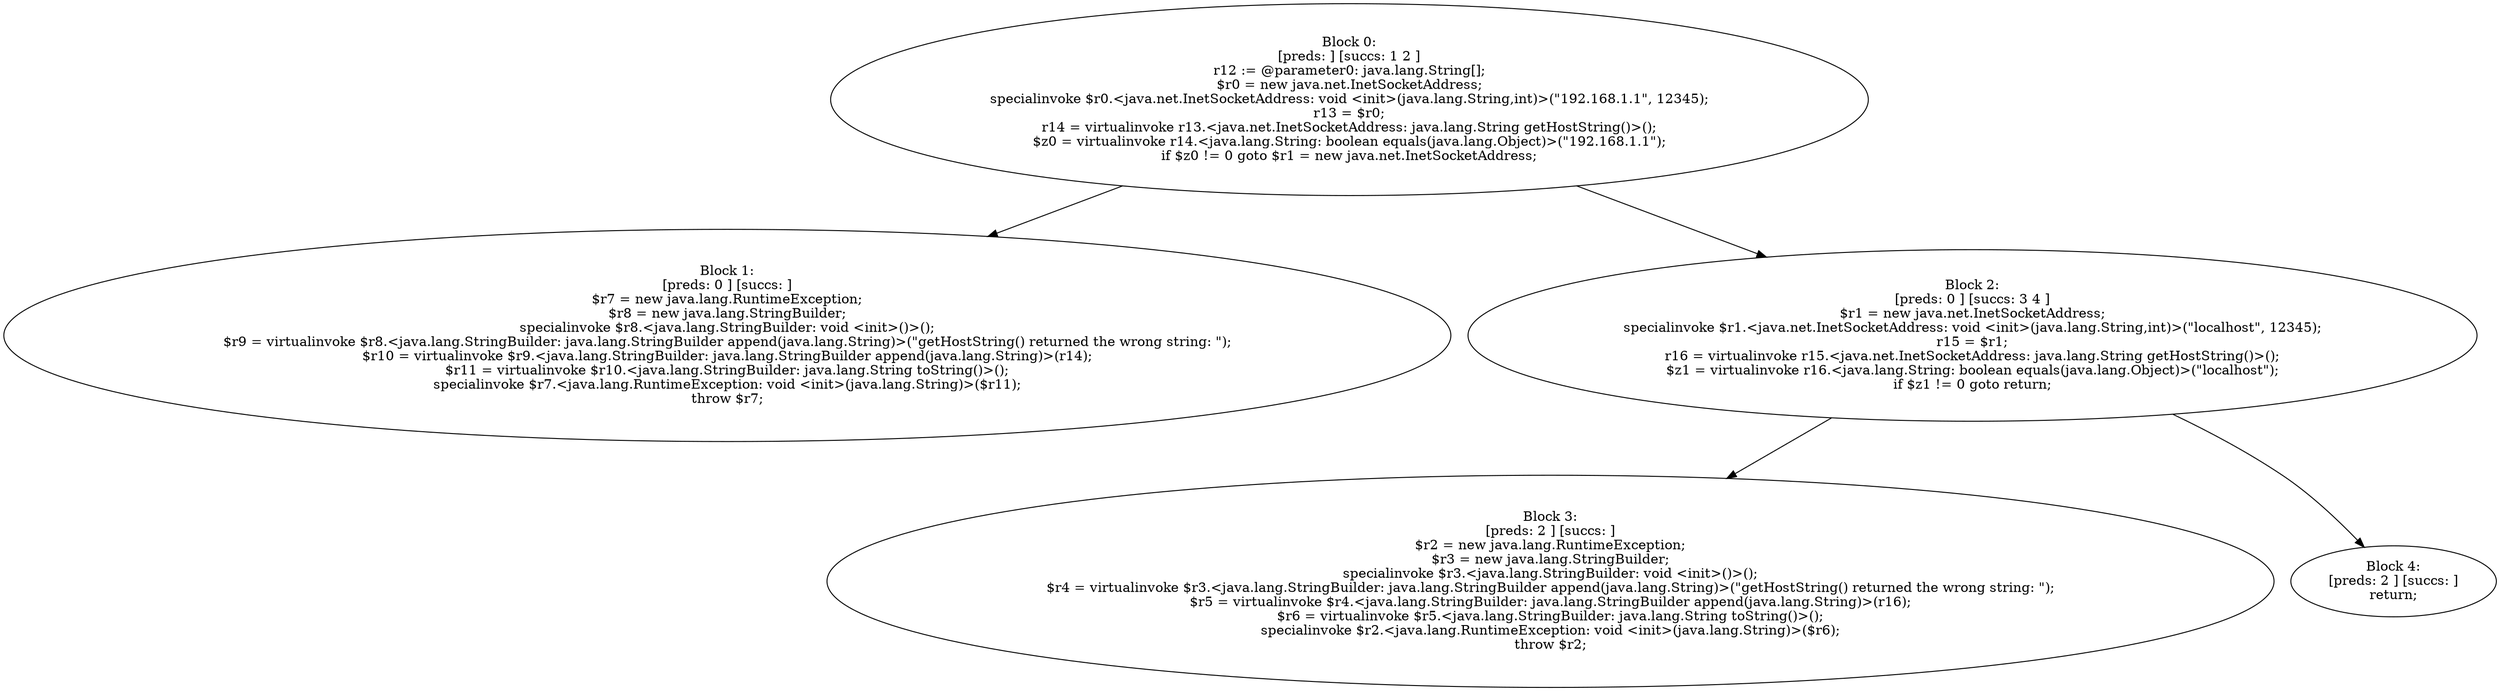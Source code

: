 digraph "unitGraph" {
    "Block 0:
[preds: ] [succs: 1 2 ]
r12 := @parameter0: java.lang.String[];
$r0 = new java.net.InetSocketAddress;
specialinvoke $r0.<java.net.InetSocketAddress: void <init>(java.lang.String,int)>(\"192.168.1.1\", 12345);
r13 = $r0;
r14 = virtualinvoke r13.<java.net.InetSocketAddress: java.lang.String getHostString()>();
$z0 = virtualinvoke r14.<java.lang.String: boolean equals(java.lang.Object)>(\"192.168.1.1\");
if $z0 != 0 goto $r1 = new java.net.InetSocketAddress;
"
    "Block 1:
[preds: 0 ] [succs: ]
$r7 = new java.lang.RuntimeException;
$r8 = new java.lang.StringBuilder;
specialinvoke $r8.<java.lang.StringBuilder: void <init>()>();
$r9 = virtualinvoke $r8.<java.lang.StringBuilder: java.lang.StringBuilder append(java.lang.String)>(\"getHostString() returned the wrong string: \");
$r10 = virtualinvoke $r9.<java.lang.StringBuilder: java.lang.StringBuilder append(java.lang.String)>(r14);
$r11 = virtualinvoke $r10.<java.lang.StringBuilder: java.lang.String toString()>();
specialinvoke $r7.<java.lang.RuntimeException: void <init>(java.lang.String)>($r11);
throw $r7;
"
    "Block 2:
[preds: 0 ] [succs: 3 4 ]
$r1 = new java.net.InetSocketAddress;
specialinvoke $r1.<java.net.InetSocketAddress: void <init>(java.lang.String,int)>(\"localhost\", 12345);
r15 = $r1;
r16 = virtualinvoke r15.<java.net.InetSocketAddress: java.lang.String getHostString()>();
$z1 = virtualinvoke r16.<java.lang.String: boolean equals(java.lang.Object)>(\"localhost\");
if $z1 != 0 goto return;
"
    "Block 3:
[preds: 2 ] [succs: ]
$r2 = new java.lang.RuntimeException;
$r3 = new java.lang.StringBuilder;
specialinvoke $r3.<java.lang.StringBuilder: void <init>()>();
$r4 = virtualinvoke $r3.<java.lang.StringBuilder: java.lang.StringBuilder append(java.lang.String)>(\"getHostString() returned the wrong string: \");
$r5 = virtualinvoke $r4.<java.lang.StringBuilder: java.lang.StringBuilder append(java.lang.String)>(r16);
$r6 = virtualinvoke $r5.<java.lang.StringBuilder: java.lang.String toString()>();
specialinvoke $r2.<java.lang.RuntimeException: void <init>(java.lang.String)>($r6);
throw $r2;
"
    "Block 4:
[preds: 2 ] [succs: ]
return;
"
    "Block 0:
[preds: ] [succs: 1 2 ]
r12 := @parameter0: java.lang.String[];
$r0 = new java.net.InetSocketAddress;
specialinvoke $r0.<java.net.InetSocketAddress: void <init>(java.lang.String,int)>(\"192.168.1.1\", 12345);
r13 = $r0;
r14 = virtualinvoke r13.<java.net.InetSocketAddress: java.lang.String getHostString()>();
$z0 = virtualinvoke r14.<java.lang.String: boolean equals(java.lang.Object)>(\"192.168.1.1\");
if $z0 != 0 goto $r1 = new java.net.InetSocketAddress;
"->"Block 1:
[preds: 0 ] [succs: ]
$r7 = new java.lang.RuntimeException;
$r8 = new java.lang.StringBuilder;
specialinvoke $r8.<java.lang.StringBuilder: void <init>()>();
$r9 = virtualinvoke $r8.<java.lang.StringBuilder: java.lang.StringBuilder append(java.lang.String)>(\"getHostString() returned the wrong string: \");
$r10 = virtualinvoke $r9.<java.lang.StringBuilder: java.lang.StringBuilder append(java.lang.String)>(r14);
$r11 = virtualinvoke $r10.<java.lang.StringBuilder: java.lang.String toString()>();
specialinvoke $r7.<java.lang.RuntimeException: void <init>(java.lang.String)>($r11);
throw $r7;
";
    "Block 0:
[preds: ] [succs: 1 2 ]
r12 := @parameter0: java.lang.String[];
$r0 = new java.net.InetSocketAddress;
specialinvoke $r0.<java.net.InetSocketAddress: void <init>(java.lang.String,int)>(\"192.168.1.1\", 12345);
r13 = $r0;
r14 = virtualinvoke r13.<java.net.InetSocketAddress: java.lang.String getHostString()>();
$z0 = virtualinvoke r14.<java.lang.String: boolean equals(java.lang.Object)>(\"192.168.1.1\");
if $z0 != 0 goto $r1 = new java.net.InetSocketAddress;
"->"Block 2:
[preds: 0 ] [succs: 3 4 ]
$r1 = new java.net.InetSocketAddress;
specialinvoke $r1.<java.net.InetSocketAddress: void <init>(java.lang.String,int)>(\"localhost\", 12345);
r15 = $r1;
r16 = virtualinvoke r15.<java.net.InetSocketAddress: java.lang.String getHostString()>();
$z1 = virtualinvoke r16.<java.lang.String: boolean equals(java.lang.Object)>(\"localhost\");
if $z1 != 0 goto return;
";
    "Block 2:
[preds: 0 ] [succs: 3 4 ]
$r1 = new java.net.InetSocketAddress;
specialinvoke $r1.<java.net.InetSocketAddress: void <init>(java.lang.String,int)>(\"localhost\", 12345);
r15 = $r1;
r16 = virtualinvoke r15.<java.net.InetSocketAddress: java.lang.String getHostString()>();
$z1 = virtualinvoke r16.<java.lang.String: boolean equals(java.lang.Object)>(\"localhost\");
if $z1 != 0 goto return;
"->"Block 3:
[preds: 2 ] [succs: ]
$r2 = new java.lang.RuntimeException;
$r3 = new java.lang.StringBuilder;
specialinvoke $r3.<java.lang.StringBuilder: void <init>()>();
$r4 = virtualinvoke $r3.<java.lang.StringBuilder: java.lang.StringBuilder append(java.lang.String)>(\"getHostString() returned the wrong string: \");
$r5 = virtualinvoke $r4.<java.lang.StringBuilder: java.lang.StringBuilder append(java.lang.String)>(r16);
$r6 = virtualinvoke $r5.<java.lang.StringBuilder: java.lang.String toString()>();
specialinvoke $r2.<java.lang.RuntimeException: void <init>(java.lang.String)>($r6);
throw $r2;
";
    "Block 2:
[preds: 0 ] [succs: 3 4 ]
$r1 = new java.net.InetSocketAddress;
specialinvoke $r1.<java.net.InetSocketAddress: void <init>(java.lang.String,int)>(\"localhost\", 12345);
r15 = $r1;
r16 = virtualinvoke r15.<java.net.InetSocketAddress: java.lang.String getHostString()>();
$z1 = virtualinvoke r16.<java.lang.String: boolean equals(java.lang.Object)>(\"localhost\");
if $z1 != 0 goto return;
"->"Block 4:
[preds: 2 ] [succs: ]
return;
";
}
